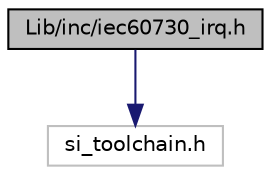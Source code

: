 digraph "Lib/inc/iec60730_irq.h"
{
 // LATEX_PDF_SIZE
  edge [fontname="Helvetica",fontsize="10",labelfontname="Helvetica",labelfontsize="10"];
  node [fontname="Helvetica",fontsize="10",shape=record];
  Node1 [label="Lib/inc/iec60730_irq.h",height=0.2,width=0.4,color="black", fillcolor="grey75", style="filled", fontcolor="black",tooltip="Interrupt check."];
  Node1 -> Node2 [color="midnightblue",fontsize="10",style="solid",fontname="Helvetica"];
  Node2 [label="si_toolchain.h",height=0.2,width=0.4,color="grey75", fillcolor="white", style="filled",tooltip=" "];
}

